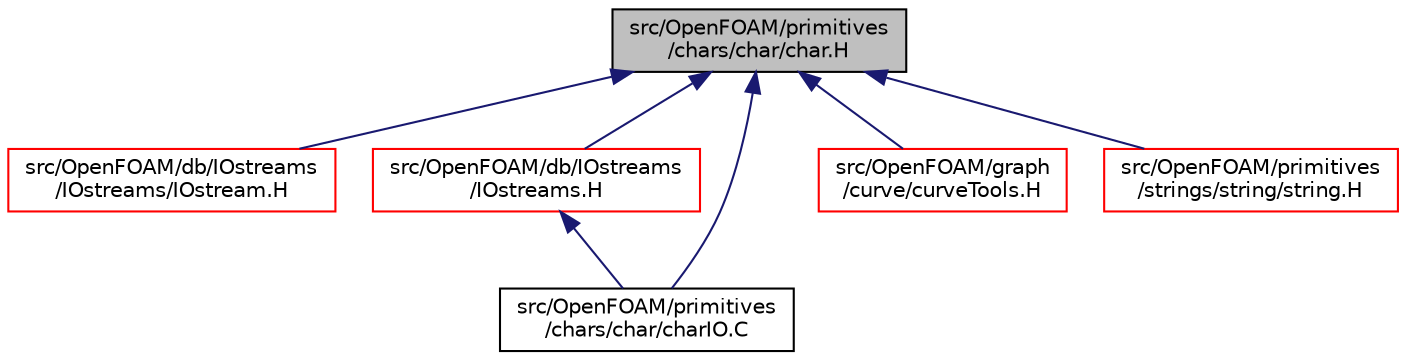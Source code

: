 digraph "src/OpenFOAM/primitives/chars/char/char.H"
{
  bgcolor="transparent";
  edge [fontname="Helvetica",fontsize="10",labelfontname="Helvetica",labelfontsize="10"];
  node [fontname="Helvetica",fontsize="10",shape=record];
  Node1 [label="src/OpenFOAM/primitives\l/chars/char/char.H",height=0.2,width=0.4,color="black", fillcolor="grey75", style="filled", fontcolor="black"];
  Node1 -> Node2 [dir="back",color="midnightblue",fontsize="10",style="solid",fontname="Helvetica"];
  Node2 [label="src/OpenFOAM/db/IOstreams\l/IOstreams/IOstream.H",height=0.2,width=0.4,color="red",URL="$a09812.html"];
  Node1 -> Node354 [dir="back",color="midnightblue",fontsize="10",style="solid",fontname="Helvetica"];
  Node354 [label="src/OpenFOAM/db/IOstreams\l/IOstreams.H",height=0.2,width=0.4,color="red",URL="$a09830.html",tooltip="Useful combination of include files which define Sin, Sout and Serr and the use of IO streams general..."];
  Node354 -> Node3807 [dir="back",color="midnightblue",fontsize="10",style="solid",fontname="Helvetica"];
  Node3807 [label="src/OpenFOAM/primitives\l/chars/char/charIO.C",height=0.2,width=0.4,color="black",URL="$a12935.html"];
  Node1 -> Node5357 [dir="back",color="midnightblue",fontsize="10",style="solid",fontname="Helvetica"];
  Node5357 [label="src/OpenFOAM/graph\l/curve/curveTools.H",height=0.2,width=0.4,color="red",URL="$a11024.html"];
  Node1 -> Node3807 [dir="back",color="midnightblue",fontsize="10",style="solid",fontname="Helvetica"];
  Node1 -> Node6030 [dir="back",color="midnightblue",fontsize="10",style="solid",fontname="Helvetica"];
  Node6030 [label="src/OpenFOAM/primitives\l/strings/string/string.H",height=0.2,width=0.4,color="red",URL="$a13490.html"];
}
